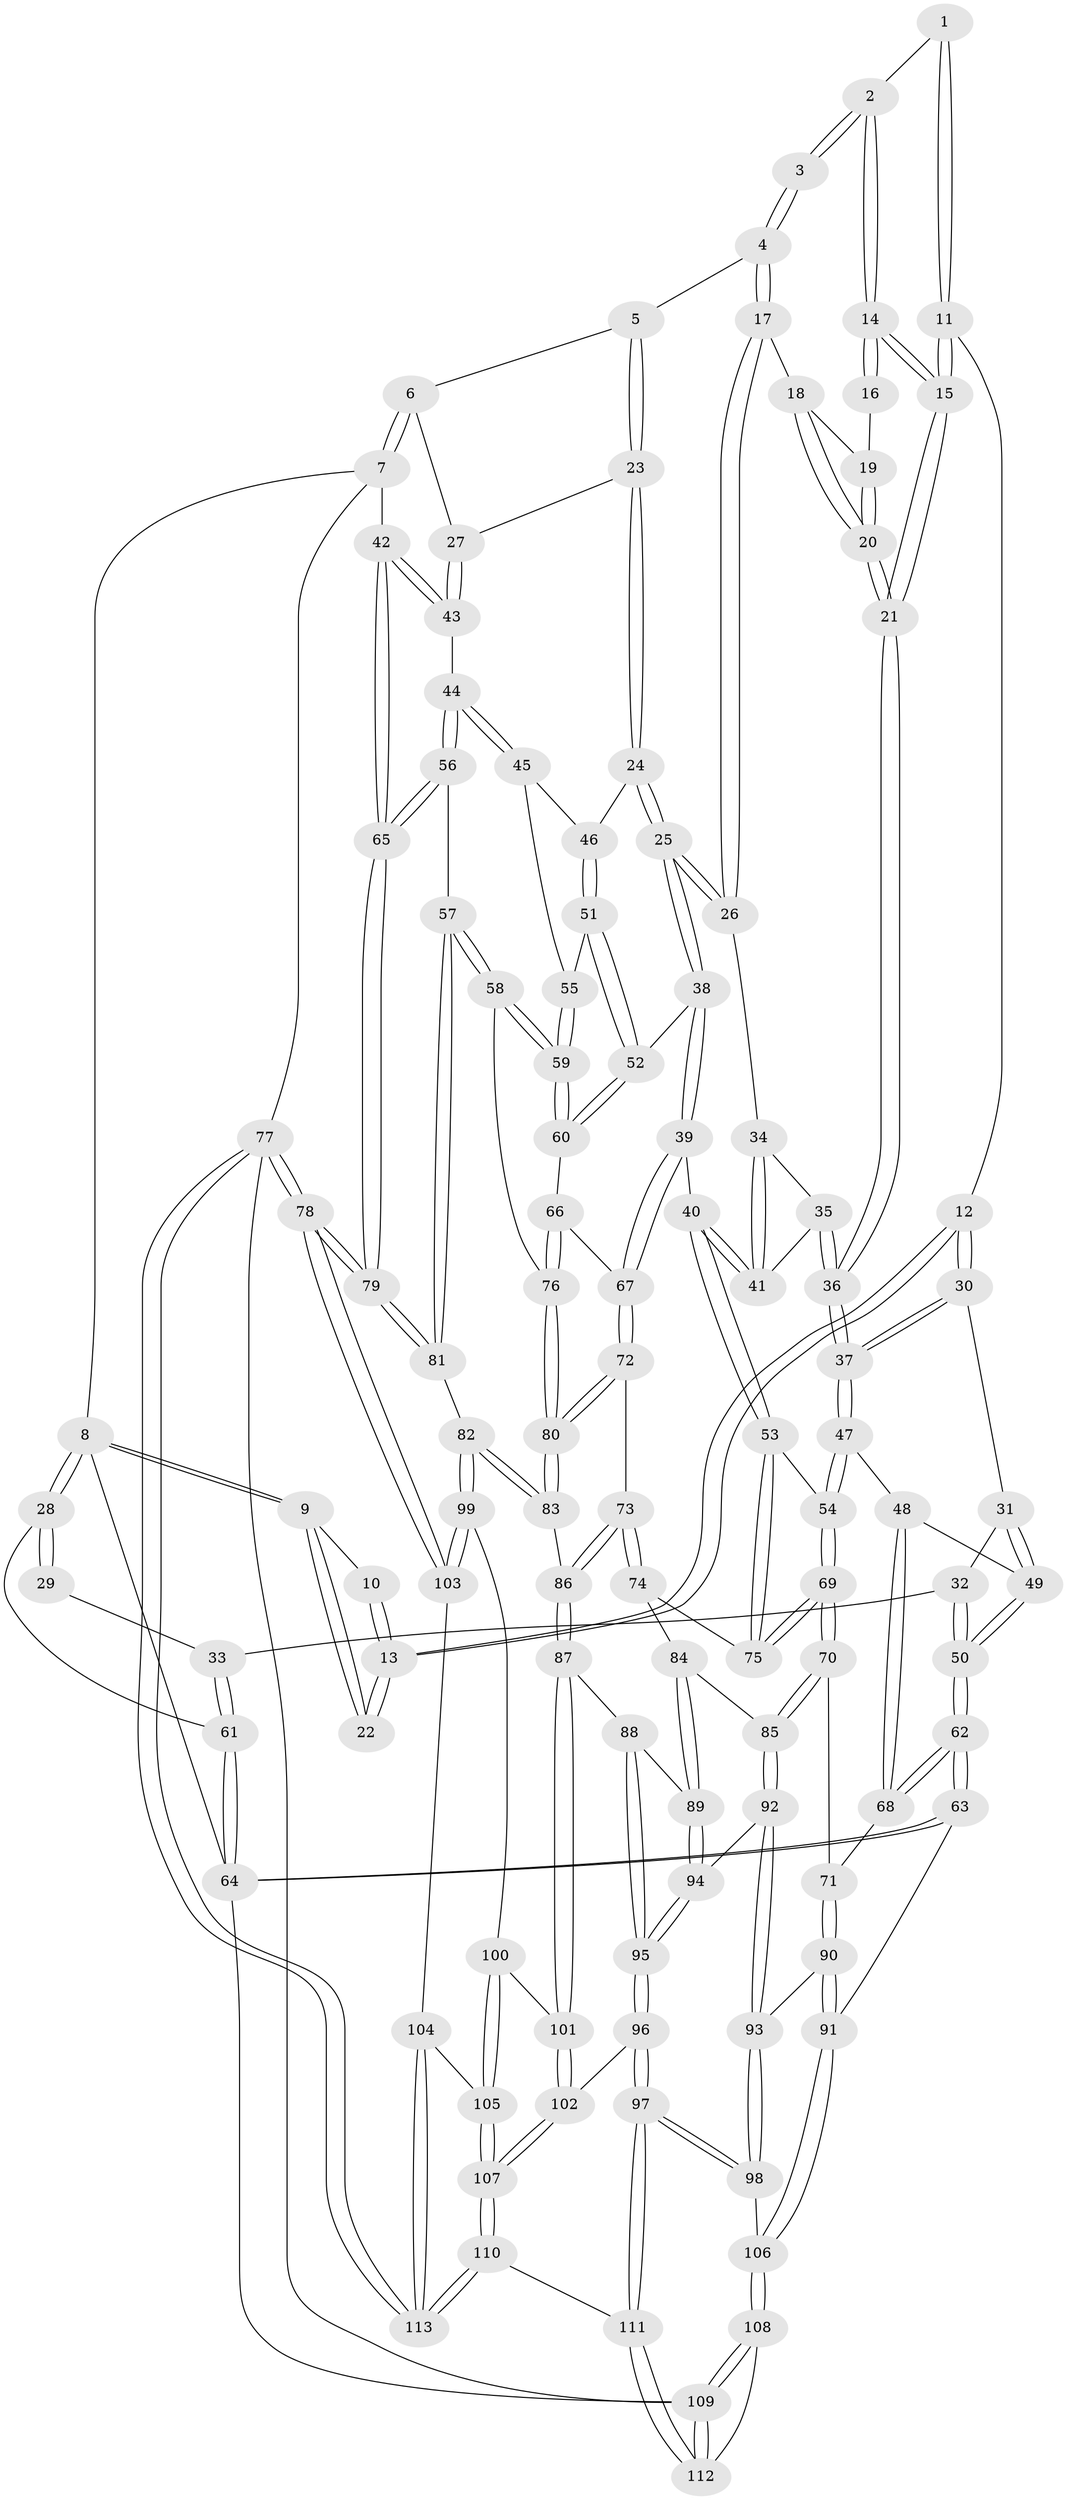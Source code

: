 // coarse degree distribution, {5: 0.28888888888888886, 6: 0.13333333333333333, 8: 0.044444444444444446, 2: 0.13333333333333333, 4: 0.3333333333333333, 7: 0.022222222222222223, 3: 0.044444444444444446}
// Generated by graph-tools (version 1.1) at 2025/21/03/04/25 18:21:10]
// undirected, 113 vertices, 279 edges
graph export_dot {
graph [start="1"]
  node [color=gray90,style=filled];
  1 [pos="+0.2646042450859217+0"];
  2 [pos="+0.35122581504180256+0"];
  3 [pos="+0.6965988132698648+0"];
  4 [pos="+0.699632614318315+0"];
  5 [pos="+0.9524198326189935+0"];
  6 [pos="+0.9932447195246326+0"];
  7 [pos="+1+0"];
  8 [pos="+0+0"];
  9 [pos="+0+0"];
  10 [pos="+0.1607279723103046+0"];
  11 [pos="+0.24152622084045272+0.07050374623240385"];
  12 [pos="+0.1649611331818605+0.1593610313261827"];
  13 [pos="+0.12363014771537437+0.13565282608965465"];
  14 [pos="+0.40096866547850224+0.09219663714044618"];
  15 [pos="+0.388843042701792+0.15957769273825384"];
  16 [pos="+0.5139943384423729+0.057182291535155395"];
  17 [pos="+0.6298750237274222+0.15345027203237804"];
  18 [pos="+0.5964991845021713+0.14461566775798138"];
  19 [pos="+0.5211294446223715+0.11111824179659671"];
  20 [pos="+0.3974038472206431+0.18139239837680143"];
  21 [pos="+0.39378719494991543+0.183011923902333"];
  22 [pos="+0.08963085701353665+0.13207875623900042"];
  23 [pos="+0.7836408951079712+0.20439145653326335"];
  24 [pos="+0.7764296194362+0.20906946480899433"];
  25 [pos="+0.6870807848558165+0.2163942558620849"];
  26 [pos="+0.6363855222373376+0.18037546327912737"];
  27 [pos="+0.8771732642933728+0.23265404676637713"];
  28 [pos="+0+0"];
  29 [pos="+0.08836267783700616+0.13260276080456826"];
  30 [pos="+0.17769614790792929+0.19241254603655808"];
  31 [pos="+0.16498856635668854+0.21787194020761327"];
  32 [pos="+0.09693874209596254+0.2600944755905564"];
  33 [pos="+0+0.25380694749257415"];
  34 [pos="+0.6203210442629932+0.19199292830975262"];
  35 [pos="+0.5192999234421181+0.2362466582498906"];
  36 [pos="+0.3859157920483295+0.2505308811959997"];
  37 [pos="+0.3808061631118231+0.259161416781827"];
  38 [pos="+0.680337853443439+0.2810666810510458"];
  39 [pos="+0.6137926190996658+0.37645755268507425"];
  40 [pos="+0.5835718754198076+0.3622420919752434"];
  41 [pos="+0.5783562344140245+0.32324613622067994"];
  42 [pos="+1+0.1259470127777202"];
  43 [pos="+0.9137867645741449+0.2537454885828051"];
  44 [pos="+0.8889911356187646+0.33815319377427067"];
  45 [pos="+0.8681157383951471+0.3380699636000592"];
  46 [pos="+0.7811122298435863+0.23364560003482035"];
  47 [pos="+0.3799910297873691+0.28274205696533317"];
  48 [pos="+0.3117752465480709+0.34160931498282004"];
  49 [pos="+0.1749019723689861+0.3024723887196808"];
  50 [pos="+0.10697020764256482+0.44194871347546316"];
  51 [pos="+0.786588726982711+0.34467696182805674"];
  52 [pos="+0.7531770698156183+0.362258482755475"];
  53 [pos="+0.4656431168777794+0.368632962403399"];
  54 [pos="+0.4191376219874419+0.3352934354731532"];
  55 [pos="+0.8057159537866238+0.3494623395154273"];
  56 [pos="+0.8930902957269709+0.3453934071461025"];
  57 [pos="+0.8644750220869997+0.46974543527404283"];
  58 [pos="+0.8476978748435288+0.46569670255012513"];
  59 [pos="+0.8313950182973753+0.4443337475902341"];
  60 [pos="+0.7385404188150796+0.3911023743762998"];
  61 [pos="+0+0.30187109910690135"];
  62 [pos="+0.09407828271822437+0.490599580935718"];
  63 [pos="+0+0.5919177727206042"];
  64 [pos="+0+0.5870765522456264"];
  65 [pos="+1+0.4695338032481881"];
  66 [pos="+0.7220574654600201+0.40624414275654175"];
  67 [pos="+0.6360409646367314+0.4183453952771049"];
  68 [pos="+0.22133100840547648+0.4711839173487008"];
  69 [pos="+0.3631959853796517+0.535271865248728"];
  70 [pos="+0.3573609657693515+0.5431605358530144"];
  71 [pos="+0.3275995813436347+0.5389738877341627"];
  72 [pos="+0.62801218714337+0.45304810669450357"];
  73 [pos="+0.5620940058899697+0.5165626338697197"];
  74 [pos="+0.5442555597951305+0.5150516844599844"];
  75 [pos="+0.488569368930999+0.46120594020880973"];
  76 [pos="+0.7636857819391465+0.49155620825338203"];
  77 [pos="+1+1"];
  78 [pos="+1+0.8372639595144735"];
  79 [pos="+1+0.5100998418481946"];
  80 [pos="+0.7274081762321526+0.5461917094408915"];
  81 [pos="+0.9125056462966934+0.516588186430425"];
  82 [pos="+0.8117628542157668+0.6475300584526555"];
  83 [pos="+0.7295284597926822+0.592227389024075"];
  84 [pos="+0.5075014048481079+0.5479026639120889"];
  85 [pos="+0.36479712171779705+0.5514390771709441"];
  86 [pos="+0.6223162641529737+0.6290576312763112"];
  87 [pos="+0.6188733867072448+0.6358088696667923"];
  88 [pos="+0.542417775235322+0.6488318308851494"];
  89 [pos="+0.48710877569543093+0.6185446716106588"];
  90 [pos="+0.2888467371662904+0.6136891410887254"];
  91 [pos="+0.10706227944135344+0.7338678692662609"];
  92 [pos="+0.3969340816146521+0.6227751966313563"];
  93 [pos="+0.3337477446081847+0.7279472837141526"];
  94 [pos="+0.43788359568790014+0.6382625751218216"];
  95 [pos="+0.4810015815571089+0.7460114391394382"];
  96 [pos="+0.4809051784199901+0.7530229607747521"];
  97 [pos="+0.32648623399929927+0.8207820568761897"];
  98 [pos="+0.31026770520537006+0.8048377597255103"];
  99 [pos="+0.8136422672555944+0.654427603957819"];
  100 [pos="+0.773905142247435+0.7085876813374328"];
  101 [pos="+0.6285112974478015+0.7465881288808964"];
  102 [pos="+0.6028476593155231+0.8141390457684143"];
  103 [pos="+0.9812319402526334+0.7782370542014497"];
  104 [pos="+0.7641981123127063+0.8759974199805252"];
  105 [pos="+0.7607077699624284+0.8745164462145585"];
  106 [pos="+0.11796536540861655+0.745631890717709"];
  107 [pos="+0.6225512533942568+0.8785892016534312"];
  108 [pos="+0.11071789974472236+0.9067527929695485"];
  109 [pos="+0+1"];
  110 [pos="+0.4849996512389603+1"];
  111 [pos="+0.40534953231604637+1"];
  112 [pos="+0.40079393926288354+1"];
  113 [pos="+1+1"];
  1 -- 2;
  1 -- 11;
  1 -- 11;
  2 -- 3;
  2 -- 3;
  2 -- 14;
  2 -- 14;
  3 -- 4;
  3 -- 4;
  4 -- 5;
  4 -- 17;
  4 -- 17;
  5 -- 6;
  5 -- 23;
  5 -- 23;
  6 -- 7;
  6 -- 7;
  6 -- 27;
  7 -- 8;
  7 -- 42;
  7 -- 77;
  8 -- 9;
  8 -- 9;
  8 -- 28;
  8 -- 28;
  8 -- 64;
  9 -- 10;
  9 -- 22;
  9 -- 22;
  10 -- 13;
  10 -- 13;
  11 -- 12;
  11 -- 15;
  11 -- 15;
  12 -- 13;
  12 -- 13;
  12 -- 30;
  12 -- 30;
  13 -- 22;
  13 -- 22;
  14 -- 15;
  14 -- 15;
  14 -- 16;
  14 -- 16;
  15 -- 21;
  15 -- 21;
  16 -- 19;
  17 -- 18;
  17 -- 26;
  17 -- 26;
  18 -- 19;
  18 -- 20;
  18 -- 20;
  19 -- 20;
  19 -- 20;
  20 -- 21;
  20 -- 21;
  21 -- 36;
  21 -- 36;
  23 -- 24;
  23 -- 24;
  23 -- 27;
  24 -- 25;
  24 -- 25;
  24 -- 46;
  25 -- 26;
  25 -- 26;
  25 -- 38;
  25 -- 38;
  26 -- 34;
  27 -- 43;
  27 -- 43;
  28 -- 29;
  28 -- 29;
  28 -- 61;
  29 -- 33;
  30 -- 31;
  30 -- 37;
  30 -- 37;
  31 -- 32;
  31 -- 49;
  31 -- 49;
  32 -- 33;
  32 -- 50;
  32 -- 50;
  33 -- 61;
  33 -- 61;
  34 -- 35;
  34 -- 41;
  34 -- 41;
  35 -- 36;
  35 -- 36;
  35 -- 41;
  36 -- 37;
  36 -- 37;
  37 -- 47;
  37 -- 47;
  38 -- 39;
  38 -- 39;
  38 -- 52;
  39 -- 40;
  39 -- 67;
  39 -- 67;
  40 -- 41;
  40 -- 41;
  40 -- 53;
  40 -- 53;
  42 -- 43;
  42 -- 43;
  42 -- 65;
  42 -- 65;
  43 -- 44;
  44 -- 45;
  44 -- 45;
  44 -- 56;
  44 -- 56;
  45 -- 46;
  45 -- 55;
  46 -- 51;
  46 -- 51;
  47 -- 48;
  47 -- 54;
  47 -- 54;
  48 -- 49;
  48 -- 68;
  48 -- 68;
  49 -- 50;
  49 -- 50;
  50 -- 62;
  50 -- 62;
  51 -- 52;
  51 -- 52;
  51 -- 55;
  52 -- 60;
  52 -- 60;
  53 -- 54;
  53 -- 75;
  53 -- 75;
  54 -- 69;
  54 -- 69;
  55 -- 59;
  55 -- 59;
  56 -- 57;
  56 -- 65;
  56 -- 65;
  57 -- 58;
  57 -- 58;
  57 -- 81;
  57 -- 81;
  58 -- 59;
  58 -- 59;
  58 -- 76;
  59 -- 60;
  59 -- 60;
  60 -- 66;
  61 -- 64;
  61 -- 64;
  62 -- 63;
  62 -- 63;
  62 -- 68;
  62 -- 68;
  63 -- 64;
  63 -- 64;
  63 -- 91;
  64 -- 109;
  65 -- 79;
  65 -- 79;
  66 -- 67;
  66 -- 76;
  66 -- 76;
  67 -- 72;
  67 -- 72;
  68 -- 71;
  69 -- 70;
  69 -- 70;
  69 -- 75;
  69 -- 75;
  70 -- 71;
  70 -- 85;
  70 -- 85;
  71 -- 90;
  71 -- 90;
  72 -- 73;
  72 -- 80;
  72 -- 80;
  73 -- 74;
  73 -- 74;
  73 -- 86;
  73 -- 86;
  74 -- 75;
  74 -- 84;
  76 -- 80;
  76 -- 80;
  77 -- 78;
  77 -- 78;
  77 -- 113;
  77 -- 113;
  77 -- 109;
  78 -- 79;
  78 -- 79;
  78 -- 103;
  78 -- 103;
  79 -- 81;
  79 -- 81;
  80 -- 83;
  80 -- 83;
  81 -- 82;
  82 -- 83;
  82 -- 83;
  82 -- 99;
  82 -- 99;
  83 -- 86;
  84 -- 85;
  84 -- 89;
  84 -- 89;
  85 -- 92;
  85 -- 92;
  86 -- 87;
  86 -- 87;
  87 -- 88;
  87 -- 101;
  87 -- 101;
  88 -- 89;
  88 -- 95;
  88 -- 95;
  89 -- 94;
  89 -- 94;
  90 -- 91;
  90 -- 91;
  90 -- 93;
  91 -- 106;
  91 -- 106;
  92 -- 93;
  92 -- 93;
  92 -- 94;
  93 -- 98;
  93 -- 98;
  94 -- 95;
  94 -- 95;
  95 -- 96;
  95 -- 96;
  96 -- 97;
  96 -- 97;
  96 -- 102;
  97 -- 98;
  97 -- 98;
  97 -- 111;
  97 -- 111;
  98 -- 106;
  99 -- 100;
  99 -- 103;
  99 -- 103;
  100 -- 101;
  100 -- 105;
  100 -- 105;
  101 -- 102;
  101 -- 102;
  102 -- 107;
  102 -- 107;
  103 -- 104;
  104 -- 105;
  104 -- 113;
  104 -- 113;
  105 -- 107;
  105 -- 107;
  106 -- 108;
  106 -- 108;
  107 -- 110;
  107 -- 110;
  108 -- 109;
  108 -- 109;
  108 -- 112;
  109 -- 112;
  109 -- 112;
  110 -- 111;
  110 -- 113;
  110 -- 113;
  111 -- 112;
  111 -- 112;
}
